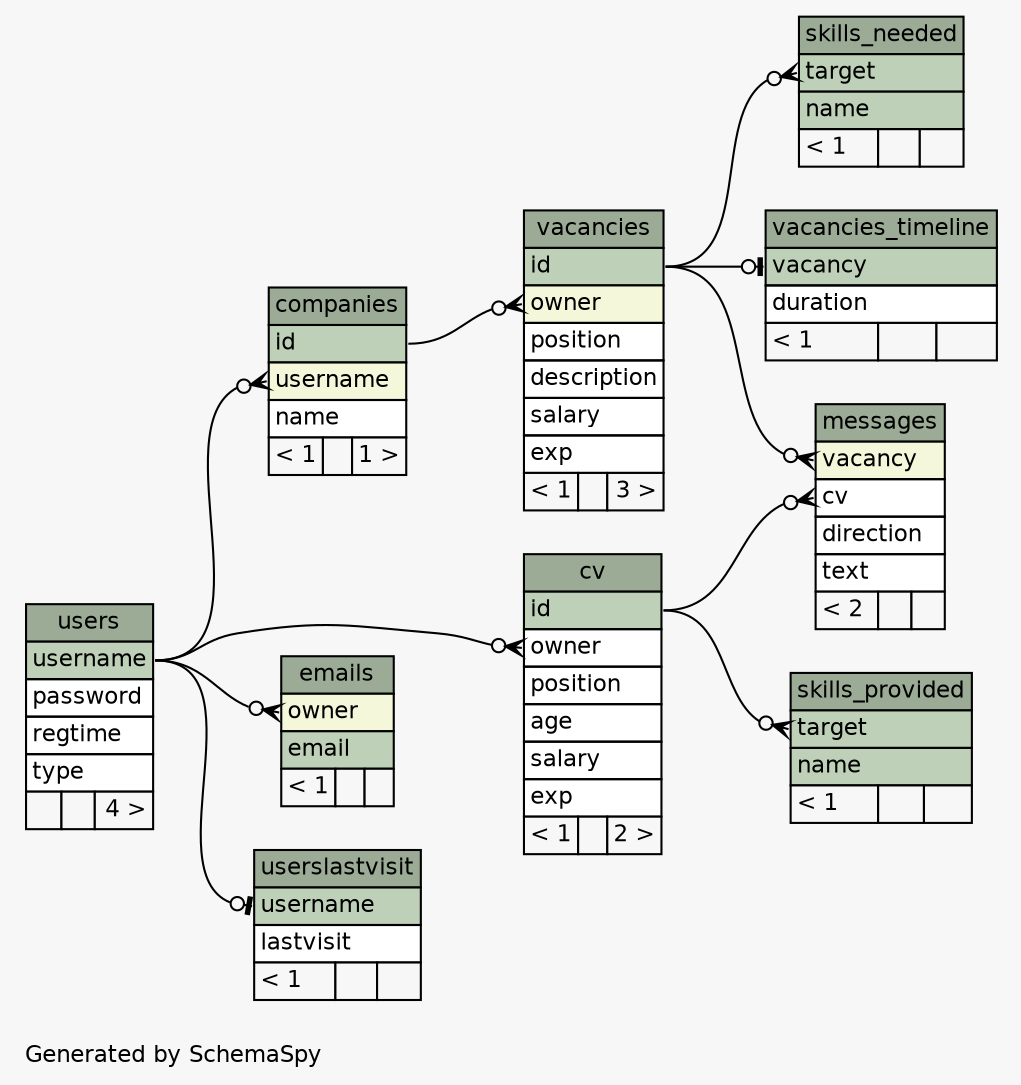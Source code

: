 // dot 2.38.0 on Windows 10 10.0
// SchemaSpy rev 590
digraph "largeRelationshipsDiagram" {
  graph [
    rankdir="RL"
    bgcolor="#f7f7f7"
    label="\nGenerated by SchemaSpy"
    labeljust="l"
    nodesep="0.18"
    ranksep="0.46"
    fontname="Helvetica"
    fontsize="11"
  ];
  node [
    fontname="Helvetica"
    fontsize="11"
    shape="plaintext"
  ];
  edge [
    arrowsize="0.8"
  ];
  "companies" [
    label=<
    <TABLE BORDER="0" CELLBORDER="1" CELLSPACING="0" BGCOLOR="#ffffff">
      <TR><TD COLSPAN="3" BGCOLOR="#9bab96" ALIGN="CENTER">companies</TD></TR>
      <TR><TD PORT="id" COLSPAN="3" BGCOLOR="#bed1b8" ALIGN="LEFT">id</TD></TR>
      <TR><TD PORT="username" COLSPAN="3" BGCOLOR="#f4f7da" ALIGN="LEFT">username</TD></TR>
      <TR><TD PORT="name" COLSPAN="3" ALIGN="LEFT">name</TD></TR>
      <TR><TD ALIGN="LEFT" BGCOLOR="#f7f7f7">&lt; 1</TD><TD ALIGN="RIGHT" BGCOLOR="#f7f7f7">  </TD><TD ALIGN="RIGHT" BGCOLOR="#f7f7f7">1 &gt;</TD></TR>
    </TABLE>>
    URL="tables/companies.html"
    tooltip="companies"
  ];
  "cv" [
    label=<
    <TABLE BORDER="0" CELLBORDER="1" CELLSPACING="0" BGCOLOR="#ffffff">
      <TR><TD COLSPAN="3" BGCOLOR="#9bab96" ALIGN="CENTER">cv</TD></TR>
      <TR><TD PORT="id" COLSPAN="3" BGCOLOR="#bed1b8" ALIGN="LEFT">id</TD></TR>
      <TR><TD PORT="owner" COLSPAN="3" ALIGN="LEFT">owner</TD></TR>
      <TR><TD PORT="position" COLSPAN="3" ALIGN="LEFT">position</TD></TR>
      <TR><TD PORT="age" COLSPAN="3" ALIGN="LEFT">age</TD></TR>
      <TR><TD PORT="salary" COLSPAN="3" ALIGN="LEFT">salary</TD></TR>
      <TR><TD PORT="exp" COLSPAN="3" ALIGN="LEFT">exp</TD></TR>
      <TR><TD ALIGN="LEFT" BGCOLOR="#f7f7f7">&lt; 1</TD><TD ALIGN="RIGHT" BGCOLOR="#f7f7f7">  </TD><TD ALIGN="RIGHT" BGCOLOR="#f7f7f7">2 &gt;</TD></TR>
    </TABLE>>
    URL="tables/cv.html"
    tooltip="cv"
  ];
  "emails" [
    label=<
    <TABLE BORDER="0" CELLBORDER="1" CELLSPACING="0" BGCOLOR="#ffffff">
      <TR><TD COLSPAN="3" BGCOLOR="#9bab96" ALIGN="CENTER">emails</TD></TR>
      <TR><TD PORT="owner" COLSPAN="3" BGCOLOR="#f4f7da" ALIGN="LEFT">owner</TD></TR>
      <TR><TD PORT="email" COLSPAN="3" BGCOLOR="#bed1b8" ALIGN="LEFT">email</TD></TR>
      <TR><TD ALIGN="LEFT" BGCOLOR="#f7f7f7">&lt; 1</TD><TD ALIGN="RIGHT" BGCOLOR="#f7f7f7">  </TD><TD ALIGN="RIGHT" BGCOLOR="#f7f7f7">  </TD></TR>
    </TABLE>>
    URL="tables/emails.html"
    tooltip="emails"
  ];
  "messages" [
    label=<
    <TABLE BORDER="0" CELLBORDER="1" CELLSPACING="0" BGCOLOR="#ffffff">
      <TR><TD COLSPAN="3" BGCOLOR="#9bab96" ALIGN="CENTER">messages</TD></TR>
      <TR><TD PORT="vacancy" COLSPAN="3" BGCOLOR="#f4f7da" ALIGN="LEFT">vacancy</TD></TR>
      <TR><TD PORT="cv" COLSPAN="3" ALIGN="LEFT">cv</TD></TR>
      <TR><TD PORT="direction" COLSPAN="3" ALIGN="LEFT">direction</TD></TR>
      <TR><TD PORT="text" COLSPAN="3" ALIGN="LEFT">text</TD></TR>
      <TR><TD ALIGN="LEFT" BGCOLOR="#f7f7f7">&lt; 2</TD><TD ALIGN="RIGHT" BGCOLOR="#f7f7f7">  </TD><TD ALIGN="RIGHT" BGCOLOR="#f7f7f7">  </TD></TR>
    </TABLE>>
    URL="tables/messages.html"
    tooltip="messages"
  ];
  "skills_needed" [
    label=<
    <TABLE BORDER="0" CELLBORDER="1" CELLSPACING="0" BGCOLOR="#ffffff">
      <TR><TD COLSPAN="3" BGCOLOR="#9bab96" ALIGN="CENTER">skills_needed</TD></TR>
      <TR><TD PORT="target" COLSPAN="3" BGCOLOR="#bed1b8" ALIGN="LEFT">target</TD></TR>
      <TR><TD PORT="name" COLSPAN="3" BGCOLOR="#bed1b8" ALIGN="LEFT">name</TD></TR>
      <TR><TD ALIGN="LEFT" BGCOLOR="#f7f7f7">&lt; 1</TD><TD ALIGN="RIGHT" BGCOLOR="#f7f7f7">  </TD><TD ALIGN="RIGHT" BGCOLOR="#f7f7f7">  </TD></TR>
    </TABLE>>
    URL="tables/skills_needed.html"
    tooltip="skills_needed"
  ];
  "skills_provided" [
    label=<
    <TABLE BORDER="0" CELLBORDER="1" CELLSPACING="0" BGCOLOR="#ffffff">
      <TR><TD COLSPAN="3" BGCOLOR="#9bab96" ALIGN="CENTER">skills_provided</TD></TR>
      <TR><TD PORT="target" COLSPAN="3" BGCOLOR="#bed1b8" ALIGN="LEFT">target</TD></TR>
      <TR><TD PORT="name" COLSPAN="3" BGCOLOR="#bed1b8" ALIGN="LEFT">name</TD></TR>
      <TR><TD ALIGN="LEFT" BGCOLOR="#f7f7f7">&lt; 1</TD><TD ALIGN="RIGHT" BGCOLOR="#f7f7f7">  </TD><TD ALIGN="RIGHT" BGCOLOR="#f7f7f7">  </TD></TR>
    </TABLE>>
    URL="tables/skills_provided.html"
    tooltip="skills_provided"
  ];
  "users" [
    label=<
    <TABLE BORDER="0" CELLBORDER="1" CELLSPACING="0" BGCOLOR="#ffffff">
      <TR><TD COLSPAN="3" BGCOLOR="#9bab96" ALIGN="CENTER">users</TD></TR>
      <TR><TD PORT="username" COLSPAN="3" BGCOLOR="#bed1b8" ALIGN="LEFT">username</TD></TR>
      <TR><TD PORT="password" COLSPAN="3" ALIGN="LEFT">password</TD></TR>
      <TR><TD PORT="regtime" COLSPAN="3" ALIGN="LEFT">regtime</TD></TR>
      <TR><TD PORT="type" COLSPAN="3" ALIGN="LEFT">type</TD></TR>
      <TR><TD ALIGN="LEFT" BGCOLOR="#f7f7f7">  </TD><TD ALIGN="RIGHT" BGCOLOR="#f7f7f7">  </TD><TD ALIGN="RIGHT" BGCOLOR="#f7f7f7">4 &gt;</TD></TR>
    </TABLE>>
    URL="tables/users.html"
    tooltip="users"
  ];
  "userslastvisit" [
    label=<
    <TABLE BORDER="0" CELLBORDER="1" CELLSPACING="0" BGCOLOR="#ffffff">
      <TR><TD COLSPAN="3" BGCOLOR="#9bab96" ALIGN="CENTER">userslastvisit</TD></TR>
      <TR><TD PORT="username" COLSPAN="3" BGCOLOR="#bed1b8" ALIGN="LEFT">username</TD></TR>
      <TR><TD PORT="lastvisit" COLSPAN="3" ALIGN="LEFT">lastvisit</TD></TR>
      <TR><TD ALIGN="LEFT" BGCOLOR="#f7f7f7">&lt; 1</TD><TD ALIGN="RIGHT" BGCOLOR="#f7f7f7">  </TD><TD ALIGN="RIGHT" BGCOLOR="#f7f7f7">  </TD></TR>
    </TABLE>>
    URL="tables/userslastvisit.html"
    tooltip="userslastvisit"
  ];
  "vacancies" [
    label=<
    <TABLE BORDER="0" CELLBORDER="1" CELLSPACING="0" BGCOLOR="#ffffff">
      <TR><TD COLSPAN="3" BGCOLOR="#9bab96" ALIGN="CENTER">vacancies</TD></TR>
      <TR><TD PORT="id" COLSPAN="3" BGCOLOR="#bed1b8" ALIGN="LEFT">id</TD></TR>
      <TR><TD PORT="owner" COLSPAN="3" BGCOLOR="#f4f7da" ALIGN="LEFT">owner</TD></TR>
      <TR><TD PORT="position" COLSPAN="3" ALIGN="LEFT">position</TD></TR>
      <TR><TD PORT="description" COLSPAN="3" ALIGN="LEFT">description</TD></TR>
      <TR><TD PORT="salary" COLSPAN="3" ALIGN="LEFT">salary</TD></TR>
      <TR><TD PORT="exp" COLSPAN="3" ALIGN="LEFT">exp</TD></TR>
      <TR><TD ALIGN="LEFT" BGCOLOR="#f7f7f7">&lt; 1</TD><TD ALIGN="RIGHT" BGCOLOR="#f7f7f7">  </TD><TD ALIGN="RIGHT" BGCOLOR="#f7f7f7">3 &gt;</TD></TR>
    </TABLE>>
    URL="tables/vacancies.html"
    tooltip="vacancies"
  ];
  "vacancies_timeline" [
    label=<
    <TABLE BORDER="0" CELLBORDER="1" CELLSPACING="0" BGCOLOR="#ffffff">
      <TR><TD COLSPAN="3" BGCOLOR="#9bab96" ALIGN="CENTER">vacancies_timeline</TD></TR>
      <TR><TD PORT="vacancy" COLSPAN="3" BGCOLOR="#bed1b8" ALIGN="LEFT">vacancy</TD></TR>
      <TR><TD PORT="duration" COLSPAN="3" ALIGN="LEFT">duration</TD></TR>
      <TR><TD ALIGN="LEFT" BGCOLOR="#f7f7f7">&lt; 1</TD><TD ALIGN="RIGHT" BGCOLOR="#f7f7f7">  </TD><TD ALIGN="RIGHT" BGCOLOR="#f7f7f7">  </TD></TR>
    </TABLE>>
    URL="tables/vacancies_timeline.html"
    tooltip="vacancies_timeline"
  ];
  "companies":"username":w -> "users":"username":e [arrowhead=none dir=back arrowtail=crowodot];
  "cv":"owner":w -> "users":"username":e [arrowhead=none dir=back arrowtail=crowodot];
  "emails":"owner":w -> "users":"username":e [arrowhead=none dir=back arrowtail=crowodot];
  "messages":"cv":w -> "cv":"id":e [arrowhead=none dir=back arrowtail=crowodot];
  "messages":"vacancy":w -> "vacancies":"id":e [arrowhead=none dir=back arrowtail=crowodot];
  "skills_needed":"target":w -> "vacancies":"id":e [arrowhead=none dir=back arrowtail=crowodot];
  "skills_provided":"target":w -> "cv":"id":e [arrowhead=none dir=back arrowtail=crowodot];
  "userslastvisit":"username":w -> "users":"username":e [arrowhead=none dir=back arrowtail=teeodot];
  "vacancies":"owner":w -> "companies":"id":e [arrowhead=none dir=back arrowtail=crowodot];
  "vacancies_timeline":"vacancy":w -> "vacancies":"id":e [arrowhead=none dir=back arrowtail=teeodot];
}
